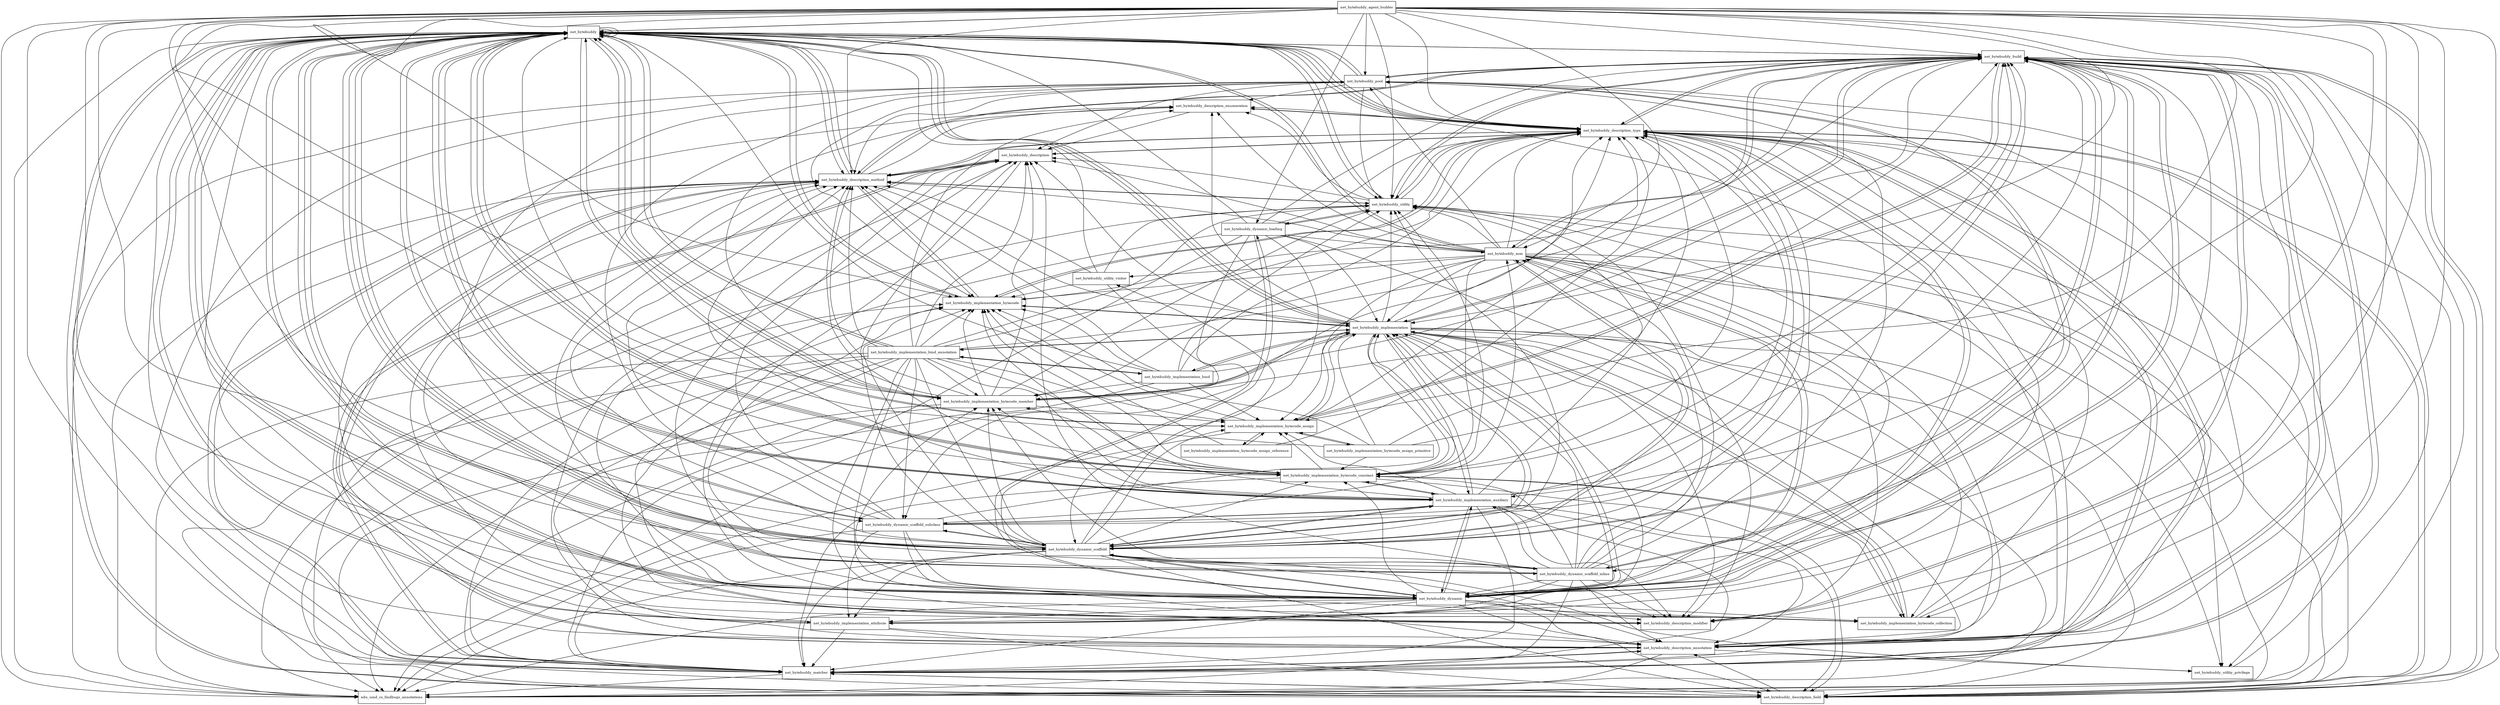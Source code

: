 digraph byte_buddy_1_9_13_package_dependencies {
  node [shape = box, fontsize=10.0];
  net_bytebuddy -> edu_umd_cs_findbugs_annotations;
  net_bytebuddy -> net_bytebuddy_build;
  net_bytebuddy -> net_bytebuddy_description_field;
  net_bytebuddy -> net_bytebuddy_description_method;
  net_bytebuddy -> net_bytebuddy_description_modifier;
  net_bytebuddy -> net_bytebuddy_description_type;
  net_bytebuddy -> net_bytebuddy_dynamic;
  net_bytebuddy -> net_bytebuddy_dynamic_scaffold;
  net_bytebuddy -> net_bytebuddy_dynamic_scaffold_inline;
  net_bytebuddy -> net_bytebuddy_dynamic_scaffold_subclass;
  net_bytebuddy -> net_bytebuddy_implementation;
  net_bytebuddy -> net_bytebuddy_implementation_attribute;
  net_bytebuddy -> net_bytebuddy_implementation_auxiliary;
  net_bytebuddy -> net_bytebuddy_implementation_bytecode;
  net_bytebuddy -> net_bytebuddy_implementation_bytecode_assign;
  net_bytebuddy -> net_bytebuddy_implementation_bytecode_collection;
  net_bytebuddy -> net_bytebuddy_implementation_bytecode_constant;
  net_bytebuddy -> net_bytebuddy_implementation_bytecode_member;
  net_bytebuddy -> net_bytebuddy;
  net_bytebuddy -> net_bytebuddy_matcher;
  net_bytebuddy -> net_bytebuddy_utility;
  net_bytebuddy_agent_builder -> edu_umd_cs_findbugs_annotations;
  net_bytebuddy_agent_builder -> net_bytebuddy;
  net_bytebuddy_agent_builder -> net_bytebuddy_asm;
  net_bytebuddy_agent_builder -> net_bytebuddy_build;
  net_bytebuddy_agent_builder -> net_bytebuddy_description_annotation;
  net_bytebuddy_agent_builder -> net_bytebuddy_description_field;
  net_bytebuddy_agent_builder -> net_bytebuddy_description_method;
  net_bytebuddy_agent_builder -> net_bytebuddy_description_modifier;
  net_bytebuddy_agent_builder -> net_bytebuddy_description_type;
  net_bytebuddy_agent_builder -> net_bytebuddy_dynamic;
  net_bytebuddy_agent_builder -> net_bytebuddy_dynamic_loading;
  net_bytebuddy_agent_builder -> net_bytebuddy_dynamic_scaffold;
  net_bytebuddy_agent_builder -> net_bytebuddy_dynamic_scaffold_inline;
  net_bytebuddy_agent_builder -> net_bytebuddy_dynamic_scaffold_subclass;
  net_bytebuddy_agent_builder -> net_bytebuddy_implementation;
  net_bytebuddy_agent_builder -> net_bytebuddy_implementation_auxiliary;
  net_bytebuddy_agent_builder -> net_bytebuddy_implementation_bytecode;
  net_bytebuddy_agent_builder -> net_bytebuddy_implementation_bytecode_assign;
  net_bytebuddy_agent_builder -> net_bytebuddy_implementation_bytecode_collection;
  net_bytebuddy_agent_builder -> net_bytebuddy_implementation_bytecode_constant;
  net_bytebuddy_agent_builder -> net_bytebuddy_implementation_bytecode_member;
  net_bytebuddy_agent_builder -> net_bytebuddy;
  net_bytebuddy_agent_builder -> net_bytebuddy_matcher;
  net_bytebuddy_agent_builder -> net_bytebuddy_pool;
  net_bytebuddy_agent_builder -> net_bytebuddy_utility;
  net_bytebuddy_asm -> edu_umd_cs_findbugs_annotations;
  net_bytebuddy_asm -> net_bytebuddy;
  net_bytebuddy_asm -> net_bytebuddy_build;
  net_bytebuddy_asm -> net_bytebuddy_description;
  net_bytebuddy_asm -> net_bytebuddy_description_annotation;
  net_bytebuddy_asm -> net_bytebuddy_description_enumeration;
  net_bytebuddy_asm -> net_bytebuddy_description_field;
  net_bytebuddy_asm -> net_bytebuddy_description_method;
  net_bytebuddy_asm -> net_bytebuddy_description_modifier;
  net_bytebuddy_asm -> net_bytebuddy_description_type;
  net_bytebuddy_asm -> net_bytebuddy_dynamic;
  net_bytebuddy_asm -> net_bytebuddy_dynamic_scaffold;
  net_bytebuddy_asm -> net_bytebuddy_implementation;
  net_bytebuddy_asm -> net_bytebuddy_implementation_bytecode;
  net_bytebuddy_asm -> net_bytebuddy_implementation_bytecode_assign;
  net_bytebuddy_asm -> net_bytebuddy_implementation_bytecode_collection;
  net_bytebuddy_asm -> net_bytebuddy_implementation_bytecode_constant;
  net_bytebuddy_asm -> net_bytebuddy_implementation_bytecode_member;
  net_bytebuddy_asm -> net_bytebuddy;
  net_bytebuddy_asm -> net_bytebuddy_matcher;
  net_bytebuddy_asm -> net_bytebuddy_pool;
  net_bytebuddy_asm -> net_bytebuddy_utility;
  net_bytebuddy_asm -> net_bytebuddy_utility_visitor;
  net_bytebuddy_build -> edu_umd_cs_findbugs_annotations;
  net_bytebuddy_build -> net_bytebuddy;
  net_bytebuddy_build -> net_bytebuddy_asm;
  net_bytebuddy_build -> net_bytebuddy_description_annotation;
  net_bytebuddy_build -> net_bytebuddy_description_field;
  net_bytebuddy_build -> net_bytebuddy_description_method;
  net_bytebuddy_build -> net_bytebuddy_description_modifier;
  net_bytebuddy_build -> net_bytebuddy_description_type;
  net_bytebuddy_build -> net_bytebuddy_dynamic;
  net_bytebuddy_build -> net_bytebuddy_dynamic_scaffold;
  net_bytebuddy_build -> net_bytebuddy_dynamic_scaffold_inline;
  net_bytebuddy_build -> net_bytebuddy_implementation;
  net_bytebuddy_build -> net_bytebuddy_implementation_bytecode_assign;
  net_bytebuddy_build -> net_bytebuddy_matcher;
  net_bytebuddy_build -> net_bytebuddy_pool;
  net_bytebuddy_build -> net_bytebuddy_utility;
  net_bytebuddy_description -> net_bytebuddy_description_annotation;
  net_bytebuddy_description -> net_bytebuddy_description_method;
  net_bytebuddy_description -> net_bytebuddy_description_modifier;
  net_bytebuddy_description -> net_bytebuddy_description_type;
  net_bytebuddy_description -> net_bytebuddy_matcher;
  net_bytebuddy_description_annotation -> edu_umd_cs_findbugs_annotations;
  net_bytebuddy_description_annotation -> net_bytebuddy;
  net_bytebuddy_description_annotation -> net_bytebuddy_build;
  net_bytebuddy_description_annotation -> net_bytebuddy_description_enumeration;
  net_bytebuddy_description_annotation -> net_bytebuddy_description_method;
  net_bytebuddy_description_annotation -> net_bytebuddy_description_type;
  net_bytebuddy_description_annotation -> net_bytebuddy_matcher;
  net_bytebuddy_description_annotation -> net_bytebuddy_utility_privilege;
  net_bytebuddy_description_enumeration -> net_bytebuddy_description;
  net_bytebuddy_description_enumeration -> net_bytebuddy_description_type;
  net_bytebuddy_description_field -> net_bytebuddy_build;
  net_bytebuddy_description_field -> net_bytebuddy_description;
  net_bytebuddy_description_field -> net_bytebuddy_description_annotation;
  net_bytebuddy_description_field -> net_bytebuddy_description_type;
  net_bytebuddy_description_field -> net_bytebuddy;
  net_bytebuddy_description_field -> net_bytebuddy_matcher;
  net_bytebuddy_description_method -> edu_umd_cs_findbugs_annotations;
  net_bytebuddy_description_method -> net_bytebuddy_build;
  net_bytebuddy_description_method -> net_bytebuddy_description;
  net_bytebuddy_description_method -> net_bytebuddy_description_annotation;
  net_bytebuddy_description_method -> net_bytebuddy_description_enumeration;
  net_bytebuddy_description_method -> net_bytebuddy_description_modifier;
  net_bytebuddy_description_method -> net_bytebuddy_description_type;
  net_bytebuddy_description_method -> net_bytebuddy_implementation_bytecode;
  net_bytebuddy_description_method -> net_bytebuddy;
  net_bytebuddy_description_method -> net_bytebuddy;
  net_bytebuddy_description_method -> net_bytebuddy_matcher;
  net_bytebuddy_description_method -> net_bytebuddy_utility;
  net_bytebuddy_description_modifier -> net_bytebuddy_build;
  net_bytebuddy_description_type -> edu_umd_cs_findbugs_annotations;
  net_bytebuddy_description_type -> net_bytebuddy;
  net_bytebuddy_description_type -> net_bytebuddy_build;
  net_bytebuddy_description_type -> net_bytebuddy_description;
  net_bytebuddy_description_type -> net_bytebuddy_description_annotation;
  net_bytebuddy_description_type -> net_bytebuddy_description_enumeration;
  net_bytebuddy_description_type -> net_bytebuddy_description_field;
  net_bytebuddy_description_type -> net_bytebuddy_description_method;
  net_bytebuddy_description_type -> net_bytebuddy_dynamic;
  net_bytebuddy_description_type -> net_bytebuddy_implementation_bytecode;
  net_bytebuddy_description_type -> net_bytebuddy;
  net_bytebuddy_description_type -> net_bytebuddy;
  net_bytebuddy_description_type -> net_bytebuddy_matcher;
  net_bytebuddy_description_type -> net_bytebuddy_utility;
  net_bytebuddy_description_type -> net_bytebuddy_utility_privilege;
  net_bytebuddy_dynamic -> edu_umd_cs_findbugs_annotations;
  net_bytebuddy_dynamic -> net_bytebuddy;
  net_bytebuddy_dynamic -> net_bytebuddy_asm;
  net_bytebuddy_dynamic -> net_bytebuddy_build;
  net_bytebuddy_dynamic -> net_bytebuddy_description;
  net_bytebuddy_dynamic -> net_bytebuddy_description_annotation;
  net_bytebuddy_dynamic -> net_bytebuddy_description_field;
  net_bytebuddy_dynamic -> net_bytebuddy_description_method;
  net_bytebuddy_dynamic -> net_bytebuddy_description_modifier;
  net_bytebuddy_dynamic -> net_bytebuddy_description_type;
  net_bytebuddy_dynamic -> net_bytebuddy_dynamic_loading;
  net_bytebuddy_dynamic -> net_bytebuddy_dynamic_scaffold;
  net_bytebuddy_dynamic -> net_bytebuddy_implementation;
  net_bytebuddy_dynamic -> net_bytebuddy_implementation_attribute;
  net_bytebuddy_dynamic -> net_bytebuddy_implementation_auxiliary;
  net_bytebuddy_dynamic -> net_bytebuddy_implementation_bytecode;
  net_bytebuddy_dynamic -> net_bytebuddy_implementation_bytecode_collection;
  net_bytebuddy_dynamic -> net_bytebuddy_implementation_bytecode_constant;
  net_bytebuddy_dynamic -> net_bytebuddy_implementation_bytecode_member;
  net_bytebuddy_dynamic -> net_bytebuddy;
  net_bytebuddy_dynamic -> net_bytebuddy_matcher;
  net_bytebuddy_dynamic -> net_bytebuddy_pool;
  net_bytebuddy_dynamic -> net_bytebuddy_utility;
  net_bytebuddy_dynamic_loading -> edu_umd_cs_findbugs_annotations;
  net_bytebuddy_dynamic_loading -> net_bytebuddy;
  net_bytebuddy_dynamic_loading -> net_bytebuddy_asm;
  net_bytebuddy_dynamic_loading -> net_bytebuddy_build;
  net_bytebuddy_dynamic_loading -> net_bytebuddy_description_modifier;
  net_bytebuddy_dynamic_loading -> net_bytebuddy_description_type;
  net_bytebuddy_dynamic_loading -> net_bytebuddy_dynamic;
  net_bytebuddy_dynamic_loading -> net_bytebuddy_dynamic_scaffold;
  net_bytebuddy_dynamic_loading -> net_bytebuddy_dynamic_scaffold_subclass;
  net_bytebuddy_dynamic_loading -> net_bytebuddy_implementation;
  net_bytebuddy_dynamic_loading -> net_bytebuddy_matcher;
  net_bytebuddy_dynamic_loading -> net_bytebuddy_utility;
  net_bytebuddy_dynamic_scaffold -> edu_umd_cs_findbugs_annotations;
  net_bytebuddy_dynamic_scaffold -> net_bytebuddy;
  net_bytebuddy_dynamic_scaffold -> net_bytebuddy_asm;
  net_bytebuddy_dynamic_scaffold -> net_bytebuddy_build;
  net_bytebuddy_dynamic_scaffold -> net_bytebuddy_description;
  net_bytebuddy_dynamic_scaffold -> net_bytebuddy_description_annotation;
  net_bytebuddy_dynamic_scaffold -> net_bytebuddy_description_field;
  net_bytebuddy_dynamic_scaffold -> net_bytebuddy_description_method;
  net_bytebuddy_dynamic_scaffold -> net_bytebuddy_description_modifier;
  net_bytebuddy_dynamic_scaffold -> net_bytebuddy_description_type;
  net_bytebuddy_dynamic_scaffold -> net_bytebuddy_dynamic;
  net_bytebuddy_dynamic_scaffold -> net_bytebuddy_dynamic_scaffold_inline;
  net_bytebuddy_dynamic_scaffold -> net_bytebuddy_dynamic_scaffold_subclass;
  net_bytebuddy_dynamic_scaffold -> net_bytebuddy_implementation;
  net_bytebuddy_dynamic_scaffold -> net_bytebuddy_implementation_attribute;
  net_bytebuddy_dynamic_scaffold -> net_bytebuddy_implementation_auxiliary;
  net_bytebuddy_dynamic_scaffold -> net_bytebuddy_implementation_bytecode;
  net_bytebuddy_dynamic_scaffold -> net_bytebuddy_implementation_bytecode_assign;
  net_bytebuddy_dynamic_scaffold -> net_bytebuddy_implementation_bytecode_constant;
  net_bytebuddy_dynamic_scaffold -> net_bytebuddy_implementation_bytecode_member;
  net_bytebuddy_dynamic_scaffold -> net_bytebuddy;
  net_bytebuddy_dynamic_scaffold -> net_bytebuddy;
  net_bytebuddy_dynamic_scaffold -> net_bytebuddy_matcher;
  net_bytebuddy_dynamic_scaffold -> net_bytebuddy_pool;
  net_bytebuddy_dynamic_scaffold -> net_bytebuddy_utility;
  net_bytebuddy_dynamic_scaffold -> net_bytebuddy_utility_privilege;
  net_bytebuddy_dynamic_scaffold -> net_bytebuddy_utility_visitor;
  net_bytebuddy_dynamic_scaffold_inline -> net_bytebuddy;
  net_bytebuddy_dynamic_scaffold_inline -> net_bytebuddy_asm;
  net_bytebuddy_dynamic_scaffold_inline -> net_bytebuddy_build;
  net_bytebuddy_dynamic_scaffold_inline -> net_bytebuddy_description;
  net_bytebuddy_dynamic_scaffold_inline -> net_bytebuddy_description_annotation;
  net_bytebuddy_dynamic_scaffold_inline -> net_bytebuddy_description_method;
  net_bytebuddy_dynamic_scaffold_inline -> net_bytebuddy_description_modifier;
  net_bytebuddy_dynamic_scaffold_inline -> net_bytebuddy_description_type;
  net_bytebuddy_dynamic_scaffold_inline -> net_bytebuddy_dynamic;
  net_bytebuddy_dynamic_scaffold_inline -> net_bytebuddy_dynamic_scaffold;
  net_bytebuddy_dynamic_scaffold_inline -> net_bytebuddy_implementation;
  net_bytebuddy_dynamic_scaffold_inline -> net_bytebuddy_implementation_attribute;
  net_bytebuddy_dynamic_scaffold_inline -> net_bytebuddy_implementation_auxiliary;
  net_bytebuddy_dynamic_scaffold_inline -> net_bytebuddy_implementation_bytecode;
  net_bytebuddy_dynamic_scaffold_inline -> net_bytebuddy_implementation_bytecode_constant;
  net_bytebuddy_dynamic_scaffold_inline -> net_bytebuddy_implementation_bytecode_member;
  net_bytebuddy_dynamic_scaffold_inline -> net_bytebuddy;
  net_bytebuddy_dynamic_scaffold_inline -> net_bytebuddy_matcher;
  net_bytebuddy_dynamic_scaffold_inline -> net_bytebuddy_pool;
  net_bytebuddy_dynamic_scaffold_inline -> net_bytebuddy_utility;
  net_bytebuddy_dynamic_scaffold_subclass -> net_bytebuddy;
  net_bytebuddy_dynamic_scaffold_subclass -> net_bytebuddy_asm;
  net_bytebuddy_dynamic_scaffold_subclass -> net_bytebuddy_build;
  net_bytebuddy_dynamic_scaffold_subclass -> net_bytebuddy_description;
  net_bytebuddy_dynamic_scaffold_subclass -> net_bytebuddy_description_annotation;
  net_bytebuddy_dynamic_scaffold_subclass -> net_bytebuddy_description_method;
  net_bytebuddy_dynamic_scaffold_subclass -> net_bytebuddy_description_type;
  net_bytebuddy_dynamic_scaffold_subclass -> net_bytebuddy_dynamic;
  net_bytebuddy_dynamic_scaffold_subclass -> net_bytebuddy_dynamic_scaffold;
  net_bytebuddy_dynamic_scaffold_subclass -> net_bytebuddy_implementation;
  net_bytebuddy_dynamic_scaffold_subclass -> net_bytebuddy_implementation_attribute;
  net_bytebuddy_dynamic_scaffold_subclass -> net_bytebuddy_implementation_auxiliary;
  net_bytebuddy_dynamic_scaffold_subclass -> net_bytebuddy_matcher;
  net_bytebuddy_dynamic_scaffold_subclass -> net_bytebuddy_pool;
  net_bytebuddy_implementation -> edu_umd_cs_findbugs_annotations;
  net_bytebuddy_implementation -> net_bytebuddy;
  net_bytebuddy_implementation -> net_bytebuddy_build;
  net_bytebuddy_implementation -> net_bytebuddy_description;
  net_bytebuddy_implementation -> net_bytebuddy_description_annotation;
  net_bytebuddy_implementation -> net_bytebuddy_description_enumeration;
  net_bytebuddy_implementation -> net_bytebuddy_description_field;
  net_bytebuddy_implementation -> net_bytebuddy_description_method;
  net_bytebuddy_implementation -> net_bytebuddy_description_modifier;
  net_bytebuddy_implementation -> net_bytebuddy_description_type;
  net_bytebuddy_implementation -> net_bytebuddy_dynamic;
  net_bytebuddy_implementation -> net_bytebuddy_dynamic_scaffold;
  net_bytebuddy_implementation -> net_bytebuddy_implementation_attribute;
  net_bytebuddy_implementation -> net_bytebuddy_implementation_auxiliary;
  net_bytebuddy_implementation -> net_bytebuddy_implementation_bind;
  net_bytebuddy_implementation -> net_bytebuddy_implementation_bind_annotation;
  net_bytebuddy_implementation -> net_bytebuddy_implementation_bytecode;
  net_bytebuddy_implementation -> net_bytebuddy_implementation_bytecode_assign;
  net_bytebuddy_implementation -> net_bytebuddy_implementation_bytecode_collection;
  net_bytebuddy_implementation -> net_bytebuddy_implementation_bytecode_constant;
  net_bytebuddy_implementation -> net_bytebuddy_implementation_bytecode_member;
  net_bytebuddy_implementation -> net_bytebuddy;
  net_bytebuddy_implementation -> net_bytebuddy_matcher;
  net_bytebuddy_implementation -> net_bytebuddy_utility;
  net_bytebuddy_implementation -> net_bytebuddy_utility_privilege;
  net_bytebuddy_implementation_attribute -> net_bytebuddy_build;
  net_bytebuddy_implementation_attribute -> net_bytebuddy_description_annotation;
  net_bytebuddy_implementation_attribute -> net_bytebuddy_description_enumeration;
  net_bytebuddy_implementation_attribute -> net_bytebuddy_description_field;
  net_bytebuddy_implementation_attribute -> net_bytebuddy_description_method;
  net_bytebuddy_implementation_attribute -> net_bytebuddy_description_type;
  net_bytebuddy_implementation_attribute -> net_bytebuddy;
  net_bytebuddy_implementation_attribute -> net_bytebuddy_matcher;
  net_bytebuddy_implementation_auxiliary -> edu_umd_cs_findbugs_annotations;
  net_bytebuddy_implementation_auxiliary -> net_bytebuddy;
  net_bytebuddy_implementation_auxiliary -> net_bytebuddy_build;
  net_bytebuddy_implementation_auxiliary -> net_bytebuddy_description_annotation;
  net_bytebuddy_implementation_auxiliary -> net_bytebuddy_description_field;
  net_bytebuddy_implementation_auxiliary -> net_bytebuddy_description_method;
  net_bytebuddy_implementation_auxiliary -> net_bytebuddy_description_modifier;
  net_bytebuddy_implementation_auxiliary -> net_bytebuddy_description_type;
  net_bytebuddy_implementation_auxiliary -> net_bytebuddy_dynamic;
  net_bytebuddy_implementation_auxiliary -> net_bytebuddy_dynamic_scaffold;
  net_bytebuddy_implementation_auxiliary -> net_bytebuddy_dynamic_scaffold_subclass;
  net_bytebuddy_implementation_auxiliary -> net_bytebuddy_implementation;
  net_bytebuddy_implementation_auxiliary -> net_bytebuddy_implementation_bytecode;
  net_bytebuddy_implementation_auxiliary -> net_bytebuddy_implementation_bytecode_assign;
  net_bytebuddy_implementation_auxiliary -> net_bytebuddy_implementation_bytecode_constant;
  net_bytebuddy_implementation_auxiliary -> net_bytebuddy_implementation_bytecode_member;
  net_bytebuddy_implementation_auxiliary -> net_bytebuddy;
  net_bytebuddy_implementation_auxiliary -> net_bytebuddy_matcher;
  net_bytebuddy_implementation_auxiliary -> net_bytebuddy_utility;
  net_bytebuddy_implementation_bind -> edu_umd_cs_findbugs_annotations;
  net_bytebuddy_implementation_bind -> net_bytebuddy_build;
  net_bytebuddy_implementation_bind -> net_bytebuddy_description_method;
  net_bytebuddy_implementation_bind -> net_bytebuddy_description_type;
  net_bytebuddy_implementation_bind -> net_bytebuddy_implementation;
  net_bytebuddy_implementation_bind -> net_bytebuddy_implementation_bind_annotation;
  net_bytebuddy_implementation_bind -> net_bytebuddy_implementation_bytecode;
  net_bytebuddy_implementation_bind -> net_bytebuddy_implementation_bytecode_assign;
  net_bytebuddy_implementation_bind -> net_bytebuddy_implementation_bytecode_member;
  net_bytebuddy_implementation_bind -> net_bytebuddy;
  net_bytebuddy_implementation_bind -> net_bytebuddy_utility;
  net_bytebuddy_implementation_bind_annotation -> edu_umd_cs_findbugs_annotations;
  net_bytebuddy_implementation_bind_annotation -> net_bytebuddy;
  net_bytebuddy_implementation_bind_annotation -> net_bytebuddy_build;
  net_bytebuddy_implementation_bind_annotation -> net_bytebuddy_description;
  net_bytebuddy_implementation_bind_annotation -> net_bytebuddy_description_annotation;
  net_bytebuddy_implementation_bind_annotation -> net_bytebuddy_description_enumeration;
  net_bytebuddy_implementation_bind_annotation -> net_bytebuddy_description_field;
  net_bytebuddy_implementation_bind_annotation -> net_bytebuddy_description_method;
  net_bytebuddy_implementation_bind_annotation -> net_bytebuddy_description_modifier;
  net_bytebuddy_implementation_bind_annotation -> net_bytebuddy_description_type;
  net_bytebuddy_implementation_bind_annotation -> net_bytebuddy_dynamic;
  net_bytebuddy_implementation_bind_annotation -> net_bytebuddy_dynamic_scaffold;
  net_bytebuddy_implementation_bind_annotation -> net_bytebuddy_dynamic_scaffold_subclass;
  net_bytebuddy_implementation_bind_annotation -> net_bytebuddy_implementation;
  net_bytebuddy_implementation_bind_annotation -> net_bytebuddy_implementation_auxiliary;
  net_bytebuddy_implementation_bind_annotation -> net_bytebuddy_implementation_bind;
  net_bytebuddy_implementation_bind_annotation -> net_bytebuddy_implementation_bytecode;
  net_bytebuddy_implementation_bind_annotation -> net_bytebuddy_implementation_bytecode_assign;
  net_bytebuddy_implementation_bind_annotation -> net_bytebuddy_implementation_bytecode_collection;
  net_bytebuddy_implementation_bind_annotation -> net_bytebuddy_implementation_bytecode_constant;
  net_bytebuddy_implementation_bind_annotation -> net_bytebuddy_implementation_bytecode_member;
  net_bytebuddy_implementation_bind_annotation -> net_bytebuddy;
  net_bytebuddy_implementation_bind_annotation -> net_bytebuddy_matcher;
  net_bytebuddy_implementation_bind_annotation -> net_bytebuddy_utility;
  net_bytebuddy_implementation_bytecode -> net_bytebuddy_build;
  net_bytebuddy_implementation_bytecode -> net_bytebuddy_description_method;
  net_bytebuddy_implementation_bytecode -> net_bytebuddy_description_type;
  net_bytebuddy_implementation_bytecode -> net_bytebuddy_implementation;
  net_bytebuddy_implementation_bytecode -> net_bytebuddy;
  net_bytebuddy_implementation_bytecode_assign -> edu_umd_cs_findbugs_annotations;
  net_bytebuddy_implementation_bytecode_assign -> net_bytebuddy_build;
  net_bytebuddy_implementation_bytecode_assign -> net_bytebuddy_description_type;
  net_bytebuddy_implementation_bytecode_assign -> net_bytebuddy_implementation;
  net_bytebuddy_implementation_bytecode_assign -> net_bytebuddy_implementation_bytecode;
  net_bytebuddy_implementation_bytecode_assign -> net_bytebuddy_implementation_bytecode_assign_primitive;
  net_bytebuddy_implementation_bytecode_assign -> net_bytebuddy_implementation_bytecode_assign_reference;
  net_bytebuddy_implementation_bytecode_assign -> net_bytebuddy;
  net_bytebuddy_implementation_bytecode_assign_primitive -> net_bytebuddy_build;
  net_bytebuddy_implementation_bytecode_assign_primitive -> net_bytebuddy_description_type;
  net_bytebuddy_implementation_bytecode_assign_primitive -> net_bytebuddy_implementation;
  net_bytebuddy_implementation_bytecode_assign_primitive -> net_bytebuddy_implementation_bytecode;
  net_bytebuddy_implementation_bytecode_assign_primitive -> net_bytebuddy_implementation_bytecode_assign;
  net_bytebuddy_implementation_bytecode_assign_primitive -> net_bytebuddy_implementation_bytecode_constant;
  net_bytebuddy_implementation_bytecode_assign_primitive -> net_bytebuddy;
  net_bytebuddy_implementation_bytecode_assign_reference -> net_bytebuddy_description_type;
  net_bytebuddy_implementation_bytecode_assign_reference -> net_bytebuddy_implementation_bytecode;
  net_bytebuddy_implementation_bytecode_assign_reference -> net_bytebuddy_implementation_bytecode_assign;
  net_bytebuddy_implementation_bytecode_collection -> net_bytebuddy_build;
  net_bytebuddy_implementation_bytecode_collection -> net_bytebuddy_description_type;
  net_bytebuddy_implementation_bytecode_collection -> net_bytebuddy_implementation;
  net_bytebuddy_implementation_bytecode_collection -> net_bytebuddy_implementation_bytecode;
  net_bytebuddy_implementation_bytecode_collection -> net_bytebuddy_implementation_bytecode_constant;
  net_bytebuddy_implementation_bytecode_collection -> net_bytebuddy;
  net_bytebuddy_implementation_bytecode_constant -> net_bytebuddy;
  net_bytebuddy_implementation_bytecode_constant -> net_bytebuddy_build;
  net_bytebuddy_implementation_bytecode_constant -> net_bytebuddy_description_field;
  net_bytebuddy_implementation_bytecode_constant -> net_bytebuddy_description_method;
  net_bytebuddy_implementation_bytecode_constant -> net_bytebuddy_description_type;
  net_bytebuddy_implementation_bytecode_constant -> net_bytebuddy_implementation;
  net_bytebuddy_implementation_bytecode_constant -> net_bytebuddy_implementation_auxiliary;
  net_bytebuddy_implementation_bytecode_constant -> net_bytebuddy_implementation_bytecode;
  net_bytebuddy_implementation_bytecode_constant -> net_bytebuddy_implementation_bytecode_assign;
  net_bytebuddy_implementation_bytecode_constant -> net_bytebuddy_implementation_bytecode_collection;
  net_bytebuddy_implementation_bytecode_constant -> net_bytebuddy_implementation_bytecode_member;
  net_bytebuddy_implementation_bytecode_constant -> net_bytebuddy;
  net_bytebuddy_implementation_bytecode_constant -> net_bytebuddy_matcher;
  net_bytebuddy_implementation_bytecode_constant -> net_bytebuddy_utility;
  net_bytebuddy_implementation_bytecode_member -> net_bytebuddy;
  net_bytebuddy_implementation_bytecode_member -> net_bytebuddy_build;
  net_bytebuddy_implementation_bytecode_member -> net_bytebuddy_description;
  net_bytebuddy_implementation_bytecode_member -> net_bytebuddy_description_enumeration;
  net_bytebuddy_implementation_bytecode_member -> net_bytebuddy_description_field;
  net_bytebuddy_implementation_bytecode_member -> net_bytebuddy_description_method;
  net_bytebuddy_implementation_bytecode_member -> net_bytebuddy_description_type;
  net_bytebuddy_implementation_bytecode_member -> net_bytebuddy_implementation;
  net_bytebuddy_implementation_bytecode_member -> net_bytebuddy_implementation_bytecode;
  net_bytebuddy_implementation_bytecode_member -> net_bytebuddy_implementation_bytecode_assign;
  net_bytebuddy_implementation_bytecode_member -> net_bytebuddy;
  net_bytebuddy_implementation_bytecode_member -> net_bytebuddy_matcher;
  net_bytebuddy_implementation_bytecode_member -> net_bytebuddy_utility;
  net_bytebuddy -> net_bytebuddy;
  net_bytebuddy -> net_bytebuddy;
  net_bytebuddy_matcher -> edu_umd_cs_findbugs_annotations;
  net_bytebuddy_matcher -> net_bytebuddy_build;
  net_bytebuddy_matcher -> net_bytebuddy_description;
  net_bytebuddy_matcher -> net_bytebuddy_description_annotation;
  net_bytebuddy_matcher -> net_bytebuddy_description_field;
  net_bytebuddy_matcher -> net_bytebuddy_description_method;
  net_bytebuddy_matcher -> net_bytebuddy_description_type;
  net_bytebuddy_pool -> edu_umd_cs_findbugs_annotations;
  net_bytebuddy_pool -> net_bytebuddy_build;
  net_bytebuddy_pool -> net_bytebuddy_description;
  net_bytebuddy_pool -> net_bytebuddy_description_annotation;
  net_bytebuddy_pool -> net_bytebuddy_description_enumeration;
  net_bytebuddy_pool -> net_bytebuddy_description_field;
  net_bytebuddy_pool -> net_bytebuddy_description_method;
  net_bytebuddy_pool -> net_bytebuddy_description_type;
  net_bytebuddy_pool -> net_bytebuddy_dynamic;
  net_bytebuddy_pool -> net_bytebuddy_implementation_bytecode;
  net_bytebuddy_pool -> net_bytebuddy;
  net_bytebuddy_pool -> net_bytebuddy;
  net_bytebuddy_pool -> net_bytebuddy_matcher;
  net_bytebuddy_pool -> net_bytebuddy_utility;
  net_bytebuddy_utility -> edu_umd_cs_findbugs_annotations;
  net_bytebuddy_utility -> net_bytebuddy_build;
  net_bytebuddy_utility -> net_bytebuddy_description;
  net_bytebuddy_utility -> net_bytebuddy_description_enumeration;
  net_bytebuddy_utility -> net_bytebuddy_description_field;
  net_bytebuddy_utility -> net_bytebuddy_description_method;
  net_bytebuddy_utility -> net_bytebuddy_description_type;
  net_bytebuddy_utility -> net_bytebuddy_dynamic_loading;
  net_bytebuddy_utility -> net_bytebuddy;
  net_bytebuddy_utility -> net_bytebuddy_utility_privilege;
  net_bytebuddy_utility_privilege -> net_bytebuddy_build;
  net_bytebuddy_utility_visitor -> edu_umd_cs_findbugs_annotations;
  net_bytebuddy_utility_visitor -> net_bytebuddy_description_method;
  net_bytebuddy_utility_visitor -> net_bytebuddy_implementation_bytecode;
  net_bytebuddy_utility_visitor -> net_bytebuddy;
  net_bytebuddy_utility_visitor -> net_bytebuddy_utility;
}
